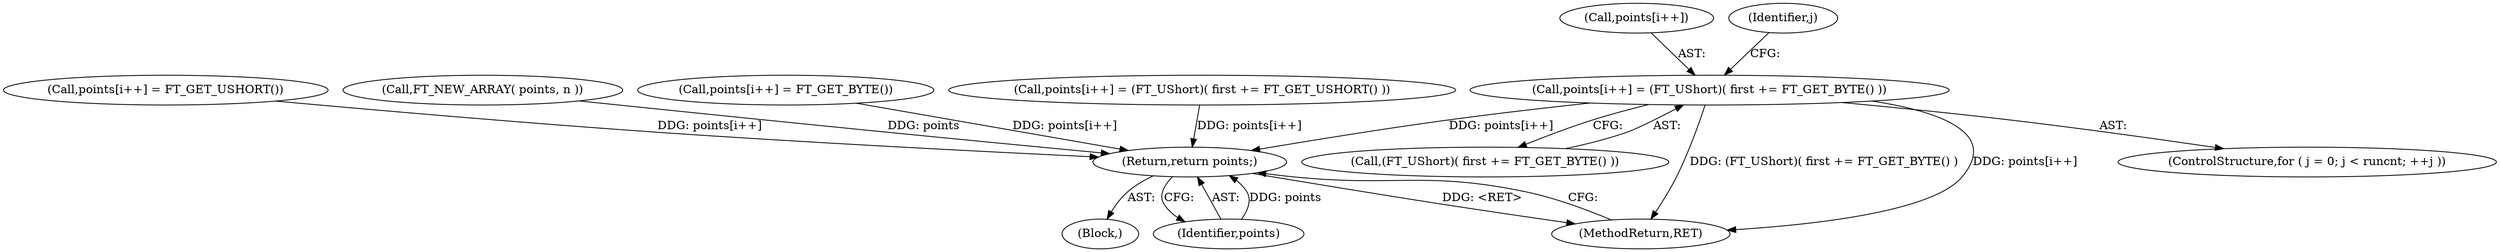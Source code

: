 digraph "0_savannah_59eb9f8cfe7d1df379a2318316d1f04f80fba54a@array" {
"1000231" [label="(Call,points[i++] = (FT_UShort)( first += FT_GET_BYTE() ))"];
"1000242" [label="(Return,return points;)"];
"1000232" [label="(Call,points[i++])"];
"1000177" [label="(Call,points[i++] = FT_GET_USHORT())"];
"1000230" [label="(Identifier,j)"];
"1000149" [label="(Call,FT_NEW_ARRAY( points, n ))"];
"1000231" [label="(Call,points[i++] = (FT_UShort)( first += FT_GET_BYTE() ))"];
"1000242" [label="(Return,return points;)"];
"1000236" [label="(Call,(FT_UShort)( first += FT_GET_BYTE() ))"];
"1000104" [label="(Block,)"];
"1000243" [label="(Identifier,points)"];
"1000211" [label="(Call,points[i++] = FT_GET_BYTE())"];
"1000244" [label="(MethodReturn,RET)"];
"1000222" [label="(ControlStructure,for ( j = 0; j < runcnt; ++j ))"];
"1000197" [label="(Call,points[i++] = (FT_UShort)( first += FT_GET_USHORT() ))"];
"1000231" -> "1000222"  [label="AST: "];
"1000231" -> "1000236"  [label="CFG: "];
"1000232" -> "1000231"  [label="AST: "];
"1000236" -> "1000231"  [label="AST: "];
"1000230" -> "1000231"  [label="CFG: "];
"1000231" -> "1000244"  [label="DDG: (FT_UShort)( first += FT_GET_BYTE() )"];
"1000231" -> "1000244"  [label="DDG: points[i++]"];
"1000231" -> "1000242"  [label="DDG: points[i++]"];
"1000242" -> "1000104"  [label="AST: "];
"1000242" -> "1000243"  [label="CFG: "];
"1000243" -> "1000242"  [label="AST: "];
"1000244" -> "1000242"  [label="CFG: "];
"1000242" -> "1000244"  [label="DDG: <RET>"];
"1000243" -> "1000242"  [label="DDG: points"];
"1000177" -> "1000242"  [label="DDG: points[i++]"];
"1000211" -> "1000242"  [label="DDG: points[i++]"];
"1000149" -> "1000242"  [label="DDG: points"];
"1000197" -> "1000242"  [label="DDG: points[i++]"];
}
